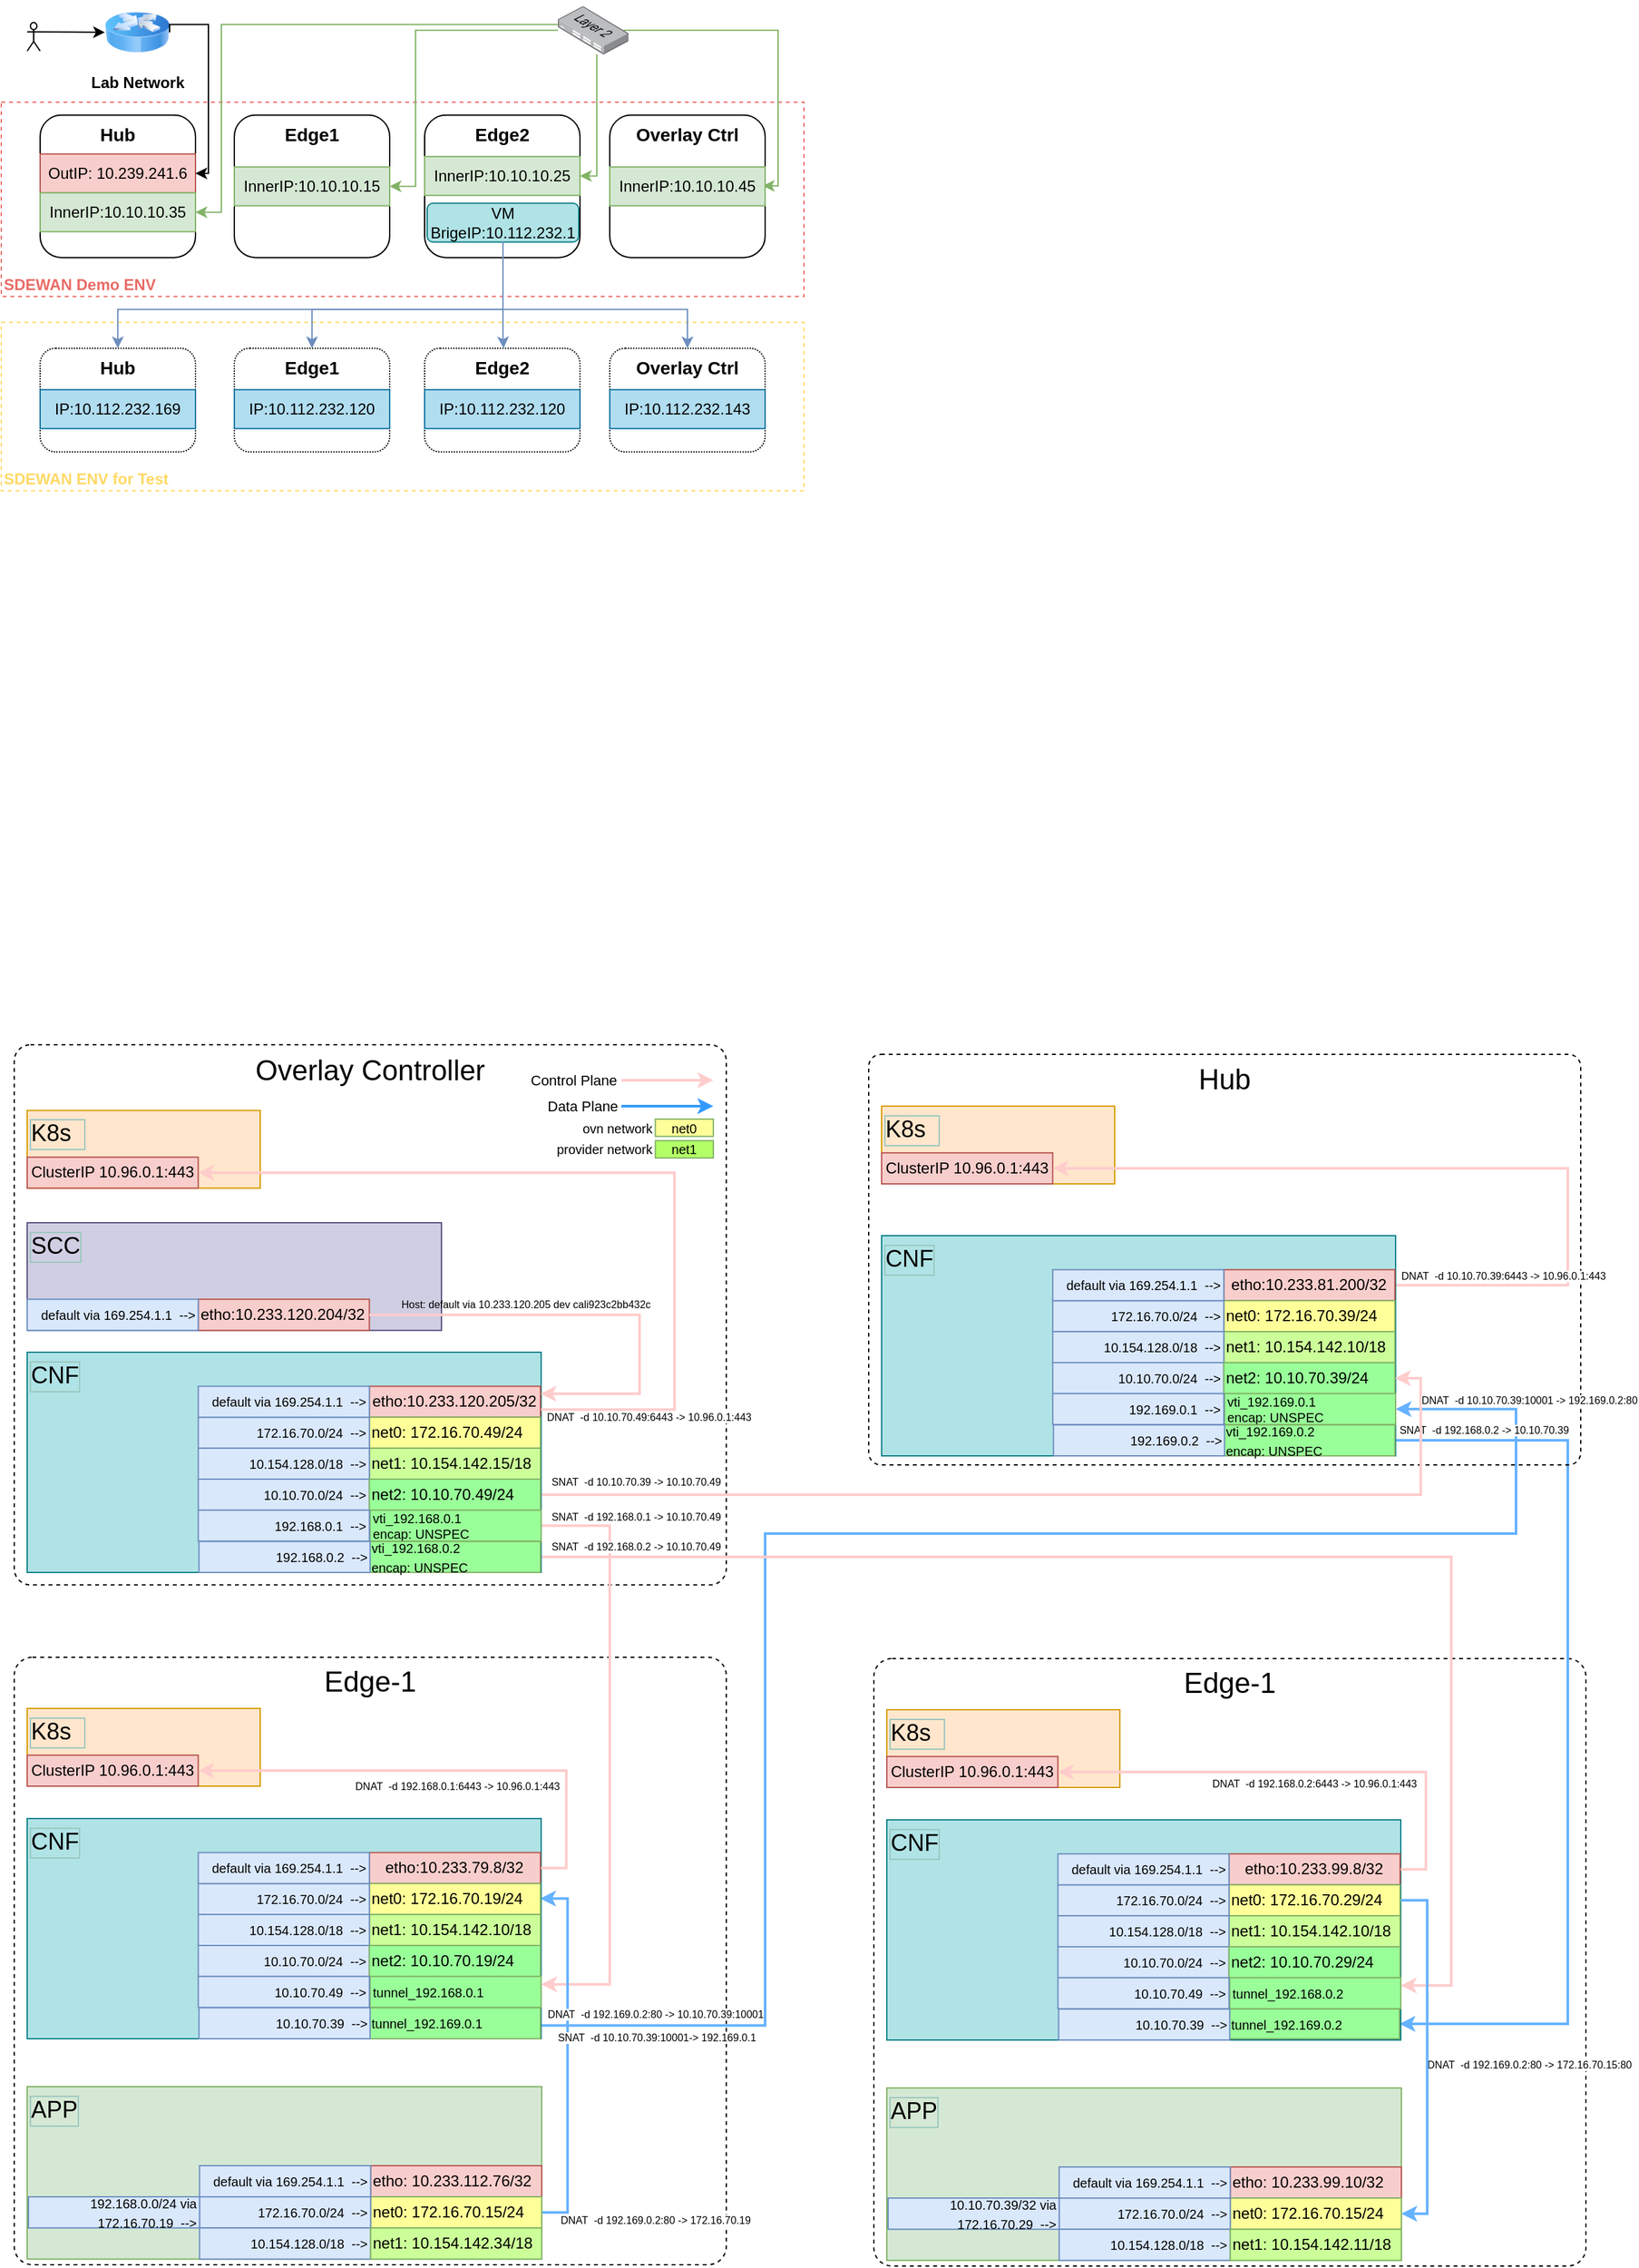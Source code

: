 <mxfile version="15.2.9" type="github">
  <diagram id="uPRll6M5eb0Z-0uBqnHo" name="Page-1">
    <mxGraphModel dx="1287" dy="689" grid="1" gridSize="10" guides="1" tooltips="1" connect="1" arrows="1" fold="1" page="1" pageScale="1" pageWidth="1100" pageHeight="850" math="0" shadow="0">
      <root>
        <mxCell id="0" />
        <mxCell id="1" parent="0" />
        <mxCell id="L997ZeRYN2pQayARa3w6-19" value="" style="group" vertex="1" connectable="0" parent="1">
          <mxGeometry x="740" y="900" width="180" height="60" as="geometry" />
        </mxCell>
        <mxCell id="L997ZeRYN2pQayARa3w6-20" value="K8s&amp;nbsp;&amp;nbsp;" style="rounded=0;whiteSpace=wrap;html=1;align=left;verticalAlign=top;labelBorderColor=#9AC7BF;fontSize=18;container=0;fillColor=#ffe6cc;strokeColor=#d79b00;" vertex="1" parent="L997ZeRYN2pQayARa3w6-19">
          <mxGeometry width="180" height="60" as="geometry" />
        </mxCell>
        <mxCell id="L997ZeRYN2pQayARa3w6-21" value="ClusterIP 10.96.0.1:443" style="rounded=0;whiteSpace=wrap;html=1;fillColor=#f8cecc;strokeColor=#b85450;container=0;" vertex="1" parent="L997ZeRYN2pQayARa3w6-19">
          <mxGeometry x="0.001" y="36.088" width="132.143" height="23.911" as="geometry" />
        </mxCell>
        <mxCell id="L997ZeRYN2pQayARa3w6-104" style="edgeStyle=orthogonalEdgeStyle;rounded=0;orthogonalLoop=1;jettySize=auto;html=1;exitX=1;exitY=0.5;exitDx=0;exitDy=0;entryX=1;entryY=0.5;entryDx=0;entryDy=0;strokeColor=#FFCCCC;strokeWidth=2;" edge="1" parent="1" source="L997ZeRYN2pQayARa3w6-6" target="L997ZeRYN2pQayARa3w6-21">
          <mxGeometry relative="1" as="geometry">
            <Array as="points">
              <mxPoint x="1270" y="1038" />
              <mxPoint x="1270" y="948" />
            </Array>
          </mxGeometry>
        </mxCell>
        <mxCell id="_BiiGx_ub_-qpmht187N-147" value="Overlay Controller" style="rounded=1;whiteSpace=wrap;html=1;fontSize=22;verticalAlign=top;arcSize=3;dashed=1;container=0;fillColor=none;" parent="1" vertex="1">
          <mxGeometry x="70" y="852.61" width="550" height="417" as="geometry" />
        </mxCell>
        <mxCell id="L997ZeRYN2pQayARa3w6-133" value="Edge-1" style="rounded=1;whiteSpace=wrap;html=1;fontSize=22;verticalAlign=top;arcSize=3;dashed=1;container=0;fillColor=none;" vertex="1" parent="1">
          <mxGeometry x="734" y="1326.45" width="550" height="469" as="geometry" />
        </mxCell>
        <mxCell id="3yVlGVuV2btpdbxURkGZ-30" value="Edge-1" style="rounded=1;whiteSpace=wrap;html=1;fontSize=22;verticalAlign=top;arcSize=3;dashed=1;container=0;fillColor=none;" parent="1" vertex="1">
          <mxGeometry x="70" y="1325.45" width="550" height="469" as="geometry" />
        </mxCell>
        <mxCell id="fcIH0-72oSz8u45Yj2zX-54" value="" style="group" parent="1" vertex="1" connectable="0">
          <mxGeometry x="60" y="46" width="620" height="378.86" as="geometry" />
        </mxCell>
        <mxCell id="7EhR9RoNfgnr2oAYTbMp-80" value="SDEWAN ENV for Test" style="rounded=0;whiteSpace=wrap;html=1;verticalAlign=bottom;dashed=1;align=left;labelBorderColor=none;fontStyle=1;strokeColor=#FFD966;fontColor=#FFD966;" parent="fcIH0-72oSz8u45Yj2zX-54" vertex="1">
          <mxGeometry y="248.86" width="620" height="130" as="geometry" />
        </mxCell>
        <mxCell id="7EhR9RoNfgnr2oAYTbMp-63" value="SDEWAN Demo ENV" style="rounded=0;whiteSpace=wrap;html=1;verticalAlign=bottom;dashed=1;align=left;labelBorderColor=none;fontStyle=1;fontColor=#EA6B66;strokeColor=#EA6B66;" parent="fcIH0-72oSz8u45Yj2zX-54" vertex="1">
          <mxGeometry y="78.86" width="620" height="150" as="geometry" />
        </mxCell>
        <mxCell id="7EhR9RoNfgnr2oAYTbMp-61" style="edgeStyle=orthogonalEdgeStyle;rounded=0;orthogonalLoop=1;jettySize=auto;html=1;entryX=1.019;entryY=0.487;entryDx=0;entryDy=0;entryPerimeter=0;jumpSize=2;fillColor=#d5e8d4;strokeColor=#82b366;" parent="fcIH0-72oSz8u45Yj2zX-54" edge="1">
          <mxGeometry relative="1" as="geometry">
            <mxPoint x="588.28" y="143.47" as="targetPoint" />
            <mxPoint x="480.4" y="23.416" as="sourcePoint" />
            <Array as="points">
              <mxPoint x="600" y="23.86" />
              <mxPoint x="600" y="143.86" />
            </Array>
          </mxGeometry>
        </mxCell>
        <mxCell id="7EhR9RoNfgnr2oAYTbMp-2" value="" style="points=[];aspect=fixed;html=1;align=center;shadow=0;dashed=0;image;image=img/lib/allied_telesis/switch/Switch_24_port_L2.svg;" parent="fcIH0-72oSz8u45Yj2zX-54" vertex="1">
          <mxGeometry x="430" y="4.71" width="54.4" height="37.29" as="geometry" />
        </mxCell>
        <mxCell id="7EhR9RoNfgnr2oAYTbMp-3" value="&lt;b&gt;&lt;font style=&quot;font-size: 14px&quot;&gt;Hub&lt;/font&gt;&lt;/b&gt;" style="rounded=1;whiteSpace=wrap;html=1;verticalAlign=top;" parent="fcIH0-72oSz8u45Yj2zX-54" vertex="1">
          <mxGeometry x="30" y="88.86" width="120" height="110" as="geometry" />
        </mxCell>
        <mxCell id="7EhR9RoNfgnr2oAYTbMp-6" value="&lt;b&gt;Lab Network&lt;/b&gt;" style="image;html=1;image=img/lib/clip_art/networking/Router_Icon_128x128.png;verticalAlign=top;" parent="fcIH0-72oSz8u45Yj2zX-54" vertex="1">
          <mxGeometry x="80" width="50" height="50" as="geometry" />
        </mxCell>
        <mxCell id="7EhR9RoNfgnr2oAYTbMp-14" value="&lt;span&gt;OutIP: 10.239.241.6&lt;/span&gt;" style="rounded=0;whiteSpace=wrap;html=1;fillColor=#f8cecc;strokeColor=#b85450;" parent="fcIH0-72oSz8u45Yj2zX-54" vertex="1">
          <mxGeometry x="30" y="118.86" width="120" height="30" as="geometry" />
        </mxCell>
        <mxCell id="7EhR9RoNfgnr2oAYTbMp-19" style="edgeStyle=orthogonalEdgeStyle;orthogonalLoop=1;jettySize=auto;html=1;exitX=1;exitY=0.5;exitDx=0;exitDy=0;entryX=1;entryY=0.5;entryDx=0;entryDy=0;rounded=0;" parent="fcIH0-72oSz8u45Yj2zX-54" source="7EhR9RoNfgnr2oAYTbMp-6" target="7EhR9RoNfgnr2oAYTbMp-14" edge="1">
          <mxGeometry relative="1" as="geometry">
            <Array as="points">
              <mxPoint x="160" y="18.86" />
              <mxPoint x="160" y="133.86" />
            </Array>
          </mxGeometry>
        </mxCell>
        <mxCell id="7EhR9RoNfgnr2oAYTbMp-15" value="&lt;span&gt;I&lt;/span&gt;nnerIP:10.10.10.35" style="rounded=0;whiteSpace=wrap;html=1;fillColor=#d5e8d4;strokeColor=#82b366;" parent="fcIH0-72oSz8u45Yj2zX-54" vertex="1">
          <mxGeometry x="30" y="148.86" width="120" height="30" as="geometry" />
        </mxCell>
        <mxCell id="7EhR9RoNfgnr2oAYTbMp-49" style="edgeStyle=orthogonalEdgeStyle;rounded=0;orthogonalLoop=1;jettySize=auto;html=1;entryX=1;entryY=0.5;entryDx=0;entryDy=0;fillColor=#d5e8d4;strokeColor=#82b366;" parent="fcIH0-72oSz8u45Yj2zX-54" source="7EhR9RoNfgnr2oAYTbMp-2" target="7EhR9RoNfgnr2oAYTbMp-15" edge="1">
          <mxGeometry relative="1" as="geometry">
            <Array as="points">
              <mxPoint x="170" y="18.86" />
              <mxPoint x="170" y="163.86" />
            </Array>
          </mxGeometry>
        </mxCell>
        <mxCell id="7EhR9RoNfgnr2oAYTbMp-22" style="edgeStyle=orthogonalEdgeStyle;rounded=0;orthogonalLoop=1;jettySize=auto;html=1;exitX=1;exitY=0.333;exitDx=0;exitDy=0;exitPerimeter=0;" parent="fcIH0-72oSz8u45Yj2zX-54" source="7EhR9RoNfgnr2oAYTbMp-21" target="7EhR9RoNfgnr2oAYTbMp-6" edge="1">
          <mxGeometry relative="1" as="geometry" />
        </mxCell>
        <mxCell id="7EhR9RoNfgnr2oAYTbMp-21" value="" style="shape=umlActor;verticalLabelPosition=bottom;verticalAlign=top;html=1;outlineConnect=0;" parent="fcIH0-72oSz8u45Yj2zX-54" vertex="1">
          <mxGeometry x="20" y="17.35" width="10" height="22" as="geometry" />
        </mxCell>
        <mxCell id="7EhR9RoNfgnr2oAYTbMp-42" value="&lt;b&gt;&lt;font style=&quot;font-size: 14px&quot;&gt;Edge1&lt;/font&gt;&lt;/b&gt;" style="rounded=1;whiteSpace=wrap;html=1;verticalAlign=top;" parent="fcIH0-72oSz8u45Yj2zX-54" vertex="1">
          <mxGeometry x="180" y="88.86" width="120" height="110" as="geometry" />
        </mxCell>
        <mxCell id="7EhR9RoNfgnr2oAYTbMp-43" value="&lt;span&gt;I&lt;/span&gt;nnerIP:10.10.10.15" style="rounded=0;whiteSpace=wrap;html=1;fillColor=#d5e8d4;strokeColor=#82b366;" parent="fcIH0-72oSz8u45Yj2zX-54" vertex="1">
          <mxGeometry x="180" y="128.86" width="120" height="30" as="geometry" />
        </mxCell>
        <mxCell id="7EhR9RoNfgnr2oAYTbMp-60" style="edgeStyle=orthogonalEdgeStyle;rounded=0;orthogonalLoop=1;jettySize=auto;html=1;entryX=1;entryY=0.5;entryDx=0;entryDy=0;jumpSize=2;fillColor=#d5e8d4;strokeColor=#82b366;" parent="fcIH0-72oSz8u45Yj2zX-54" source="7EhR9RoNfgnr2oAYTbMp-2" target="7EhR9RoNfgnr2oAYTbMp-43" edge="1">
          <mxGeometry relative="1" as="geometry">
            <Array as="points">
              <mxPoint x="320" y="23.86" />
              <mxPoint x="320" y="143.86" />
            </Array>
          </mxGeometry>
        </mxCell>
        <mxCell id="7EhR9RoNfgnr2oAYTbMp-44" value="&lt;b&gt;&lt;font style=&quot;font-size: 14px&quot;&gt;Edge2&lt;/font&gt;&lt;/b&gt;" style="rounded=1;whiteSpace=wrap;html=1;verticalAlign=top;" parent="fcIH0-72oSz8u45Yj2zX-54" vertex="1">
          <mxGeometry x="327" y="88.86" width="120" height="110" as="geometry" />
        </mxCell>
        <mxCell id="7EhR9RoNfgnr2oAYTbMp-45" value="&lt;span&gt;I&lt;/span&gt;nnerIP:10.10.10.25" style="rounded=0;whiteSpace=wrap;html=1;fillColor=#d5e8d4;strokeColor=#82b366;" parent="fcIH0-72oSz8u45Yj2zX-54" vertex="1">
          <mxGeometry x="327" y="120.86" width="120" height="30" as="geometry" />
        </mxCell>
        <mxCell id="7EhR9RoNfgnr2oAYTbMp-58" style="edgeStyle=orthogonalEdgeStyle;rounded=0;orthogonalLoop=1;jettySize=auto;html=1;entryX=1;entryY=0.5;entryDx=0;entryDy=0;fillColor=#d5e8d4;strokeColor=#82b366;" parent="fcIH0-72oSz8u45Yj2zX-54" source="7EhR9RoNfgnr2oAYTbMp-2" target="7EhR9RoNfgnr2oAYTbMp-45" edge="1">
          <mxGeometry relative="1" as="geometry">
            <Array as="points">
              <mxPoint x="460" y="135.86" />
            </Array>
          </mxGeometry>
        </mxCell>
        <mxCell id="7EhR9RoNfgnr2oAYTbMp-46" value="&lt;b&gt;&lt;font style=&quot;font-size: 14px&quot;&gt;Overlay Ctrl&lt;/font&gt;&lt;/b&gt;" style="rounded=1;whiteSpace=wrap;html=1;verticalAlign=top;" parent="fcIH0-72oSz8u45Yj2zX-54" vertex="1">
          <mxGeometry x="470" y="88.86" width="120" height="110" as="geometry" />
        </mxCell>
        <mxCell id="7EhR9RoNfgnr2oAYTbMp-47" value="&lt;span&gt;I&lt;/span&gt;nnerIP:10.10.10.45" style="rounded=0;whiteSpace=wrap;html=1;fillColor=#d5e8d4;strokeColor=#82b366;" parent="fcIH0-72oSz8u45Yj2zX-54" vertex="1">
          <mxGeometry x="470" y="128.86" width="120" height="30" as="geometry" />
        </mxCell>
        <mxCell id="7EhR9RoNfgnr2oAYTbMp-64" value="&lt;span&gt;VM&lt;br&gt;BrigeIP:10.112.232.1&lt;/span&gt;" style="rounded=1;whiteSpace=wrap;html=1;fillColor=#b0e3e6;strokeColor=#0e8088;" parent="fcIH0-72oSz8u45Yj2zX-54" vertex="1">
          <mxGeometry x="329" y="156.86" width="117" height="30" as="geometry" />
        </mxCell>
        <mxCell id="7EhR9RoNfgnr2oAYTbMp-66" value="&lt;b&gt;&lt;font style=&quot;font-size: 14px&quot;&gt;Hub&lt;/font&gt;&lt;/b&gt;" style="rounded=1;whiteSpace=wrap;html=1;verticalAlign=top;dashed=1;dashPattern=1 1;" parent="fcIH0-72oSz8u45Yj2zX-54" vertex="1">
          <mxGeometry x="30" y="268.86" width="120" height="80" as="geometry" />
        </mxCell>
        <mxCell id="7EhR9RoNfgnr2oAYTbMp-75" style="edgeStyle=orthogonalEdgeStyle;rounded=0;jumpSize=2;orthogonalLoop=1;jettySize=auto;html=1;fillColor=#dae8fc;strokeColor=#6c8ebf;" parent="fcIH0-72oSz8u45Yj2zX-54" source="7EhR9RoNfgnr2oAYTbMp-64" target="7EhR9RoNfgnr2oAYTbMp-66" edge="1">
          <mxGeometry relative="1" as="geometry">
            <Array as="points">
              <mxPoint x="387" y="238.86" />
              <mxPoint x="90" y="238.86" />
            </Array>
          </mxGeometry>
        </mxCell>
        <mxCell id="7EhR9RoNfgnr2oAYTbMp-68" value="IP:10.112.232.169" style="rounded=0;whiteSpace=wrap;html=1;fillColor=#b1ddf0;strokeColor=#10739e;" parent="fcIH0-72oSz8u45Yj2zX-54" vertex="1">
          <mxGeometry x="30" y="300.86" width="120" height="30" as="geometry" />
        </mxCell>
        <mxCell id="7EhR9RoNfgnr2oAYTbMp-69" value="&lt;b&gt;&lt;font style=&quot;font-size: 14px&quot;&gt;Edge1&lt;/font&gt;&lt;/b&gt;" style="rounded=1;whiteSpace=wrap;html=1;verticalAlign=top;dashed=1;dashPattern=1 1;" parent="fcIH0-72oSz8u45Yj2zX-54" vertex="1">
          <mxGeometry x="180" y="268.86" width="120" height="80" as="geometry" />
        </mxCell>
        <mxCell id="7EhR9RoNfgnr2oAYTbMp-76" style="edgeStyle=orthogonalEdgeStyle;rounded=0;jumpSize=2;orthogonalLoop=1;jettySize=auto;html=1;fillColor=#dae8fc;strokeColor=#6c8ebf;" parent="fcIH0-72oSz8u45Yj2zX-54" source="7EhR9RoNfgnr2oAYTbMp-64" target="7EhR9RoNfgnr2oAYTbMp-69" edge="1">
          <mxGeometry relative="1" as="geometry">
            <Array as="points">
              <mxPoint x="387" y="238.86" />
              <mxPoint x="240" y="238.86" />
            </Array>
          </mxGeometry>
        </mxCell>
        <mxCell id="7EhR9RoNfgnr2oAYTbMp-70" value="IP:10.112.232.120" style="rounded=0;whiteSpace=wrap;html=1;fillColor=#b1ddf0;strokeColor=#10739e;" parent="fcIH0-72oSz8u45Yj2zX-54" vertex="1">
          <mxGeometry x="180" y="300.86" width="120" height="30" as="geometry" />
        </mxCell>
        <mxCell id="7EhR9RoNfgnr2oAYTbMp-71" value="&lt;b&gt;&lt;font style=&quot;font-size: 14px&quot;&gt;Edge2&lt;/font&gt;&lt;/b&gt;" style="rounded=1;whiteSpace=wrap;html=1;verticalAlign=top;dashed=1;dashPattern=1 1;" parent="fcIH0-72oSz8u45Yj2zX-54" vertex="1">
          <mxGeometry x="327" y="268.86" width="120" height="80" as="geometry" />
        </mxCell>
        <mxCell id="7EhR9RoNfgnr2oAYTbMp-77" style="edgeStyle=orthogonalEdgeStyle;rounded=0;jumpSize=2;orthogonalLoop=1;jettySize=auto;html=1;exitX=0.5;exitY=1;exitDx=0;exitDy=0;fillColor=#dae8fc;strokeColor=#6c8ebf;" parent="fcIH0-72oSz8u45Yj2zX-54" source="7EhR9RoNfgnr2oAYTbMp-64" target="7EhR9RoNfgnr2oAYTbMp-71" edge="1">
          <mxGeometry relative="1" as="geometry">
            <Array as="points">
              <mxPoint x="388" y="258.86" />
              <mxPoint x="388" y="258.86" />
            </Array>
          </mxGeometry>
        </mxCell>
        <mxCell id="7EhR9RoNfgnr2oAYTbMp-72" value="&lt;span&gt;IP:10.112.232.120&lt;/span&gt;" style="rounded=0;whiteSpace=wrap;html=1;fillColor=#b1ddf0;strokeColor=#10739e;" parent="fcIH0-72oSz8u45Yj2zX-54" vertex="1">
          <mxGeometry x="327" y="300.86" width="120" height="30" as="geometry" />
        </mxCell>
        <mxCell id="7EhR9RoNfgnr2oAYTbMp-73" value="&lt;b&gt;&lt;font style=&quot;font-size: 14px&quot;&gt;Overlay Ctrl&lt;/font&gt;&lt;/b&gt;" style="rounded=1;whiteSpace=wrap;html=1;verticalAlign=top;dashed=1;dashPattern=1 1;" parent="fcIH0-72oSz8u45Yj2zX-54" vertex="1">
          <mxGeometry x="470" y="268.86" width="120" height="80" as="geometry" />
        </mxCell>
        <mxCell id="7EhR9RoNfgnr2oAYTbMp-78" style="edgeStyle=orthogonalEdgeStyle;rounded=0;jumpSize=2;orthogonalLoop=1;jettySize=auto;html=1;exitX=0.5;exitY=1;exitDx=0;exitDy=0;fillColor=#dae8fc;strokeColor=#6c8ebf;" parent="fcIH0-72oSz8u45Yj2zX-54" source="7EhR9RoNfgnr2oAYTbMp-64" target="7EhR9RoNfgnr2oAYTbMp-73" edge="1">
          <mxGeometry relative="1" as="geometry">
            <Array as="points">
              <mxPoint x="387" y="238.86" />
              <mxPoint x="530" y="238.86" />
            </Array>
          </mxGeometry>
        </mxCell>
        <mxCell id="7EhR9RoNfgnr2oAYTbMp-74" value="IP:10.112.232.143" style="rounded=0;whiteSpace=wrap;html=1;fillColor=#b1ddf0;strokeColor=#10739e;" parent="fcIH0-72oSz8u45Yj2zX-54" vertex="1">
          <mxGeometry x="470" y="300.86" width="120" height="30" as="geometry" />
        </mxCell>
        <mxCell id="_BiiGx_ub_-qpmht187N-245" style="edgeStyle=orthogonalEdgeStyle;rounded=0;orthogonalLoop=1;jettySize=auto;html=1;exitX=0.5;exitY=1;exitDx=0;exitDy=0;entryX=0.5;entryY=1;entryDx=0;entryDy=0;fontSize=10;fontColor=#67AB9F;strokeColor=#FFCCCC;strokeWidth=2;" parent="1" source="_BiiGx_ub_-qpmht187N-17" edge="1">
          <mxGeometry x="83" y="1410" as="geometry">
            <Array as="points">
              <mxPoint x="470" y="1605" />
              <mxPoint x="149" y="1605" />
            </Array>
            <mxPoint x="149.072" y="1579.999" as="targetPoint" />
          </mxGeometry>
        </mxCell>
        <mxCell id="fcIH0-72oSz8u45Yj2zX-8" value="DNAT&amp;nbsp; -d 192.168.0.1 -&amp;gt; 10.96.0.1" style="edgeLabel;html=1;align=center;verticalAlign=middle;resizable=0;points=[];fontSize=8;container=0;" parent="_BiiGx_ub_-qpmht187N-245" vertex="1" connectable="0">
          <mxGeometry relative="1" as="geometry">
            <mxPoint x="-26" y="-7" as="offset" />
          </mxGeometry>
        </mxCell>
        <mxCell id="_BiiGx_ub_-qpmht187N-261" style="edgeStyle=orthogonalEdgeStyle;rounded=0;orthogonalLoop=1;jettySize=auto;html=1;exitX=1;exitY=0.5;exitDx=0;exitDy=0;entryX=1;entryY=0.5;entryDx=0;entryDy=0;fontSize=10;fontColor=#67AB9F;strokeColor=#66B2FF;strokeWidth=2;" parent="1" source="L997ZeRYN2pQayARa3w6-15" target="L997ZeRYN2pQayARa3w6-130" edge="1">
          <mxGeometry x="70" y="860" as="geometry">
            <Array as="points">
              <mxPoint x="1270" y="1158" />
              <mxPoint x="1270" y="1609" />
            </Array>
            <mxPoint x="1193.996" y="1149.842" as="sourcePoint" />
            <mxPoint x="1196.456" y="1564.347" as="targetPoint" />
          </mxGeometry>
        </mxCell>
        <mxCell id="_BiiGx_ub_-qpmht187N-257" style="edgeStyle=orthogonalEdgeStyle;rounded=0;orthogonalLoop=1;jettySize=auto;html=1;entryX=1;entryY=0.5;entryDx=0;entryDy=0;fontSize=10;fontColor=#67AB9F;strokeColor=#66B2FF;strokeWidth=2;exitX=0.999;exitY=0.94;exitDx=0;exitDy=0;exitPerimeter=0;" parent="1" source="L997ZeRYN2pQayARa3w6-23" target="L997ZeRYN2pQayARa3w6-14" edge="1">
          <mxGeometry x="70" y="860" as="geometry">
            <Array as="points">
              <mxPoint x="650" y="1610" />
              <mxPoint x="650" y="1230" />
              <mxPoint x="1230" y="1230" />
              <mxPoint x="1230" y="1134" />
            </Array>
            <mxPoint x="536.456" y="1568.045" as="sourcePoint" />
            <mxPoint x="1193.996" y="1143.864" as="targetPoint" />
          </mxGeometry>
        </mxCell>
        <mxCell id="_BiiGx_ub_-qpmht187N-248" style="edgeStyle=orthogonalEdgeStyle;rounded=0;orthogonalLoop=1;jettySize=auto;html=1;exitX=0.5;exitY=1;exitDx=0;exitDy=0;entryX=0.5;entryY=1;entryDx=0;entryDy=0;fontSize=10;fontColor=#67AB9F;strokeColor=#FFCCCC;strokeWidth=2;" parent="1" source="_BiiGx_ub_-qpmht187N-123" edge="1">
          <mxGeometry x="730" y="1297.5" as="geometry">
            <mxPoint x="809.072" y="1582.279" as="targetPoint" />
          </mxGeometry>
        </mxCell>
        <mxCell id="fcIH0-72oSz8u45Yj2zX-10" style="edgeStyle=orthogonalEdgeStyle;rounded=0;orthogonalLoop=1;jettySize=auto;html=1;exitX=1;exitY=0.75;exitDx=0;exitDy=0;entryX=0.5;entryY=1;entryDx=0;entryDy=0;strokeWidth=2;strokeColor=#FFCCCC;" parent="1" source="_BiiGx_ub_-qpmht187N-139" edge="1">
          <mxGeometry x="730" y="870" as="geometry">
            <Array as="points">
              <mxPoint x="1210" y="1126" />
              <mxPoint x="1210" y="1200" />
              <mxPoint x="806" y="1200" />
            </Array>
            <mxPoint x="806.072" y="1179.999" as="targetPoint" />
          </mxGeometry>
        </mxCell>
        <mxCell id="_BiiGx_ub_-qpmht187N-185" style="edgeStyle=orthogonalEdgeStyle;rounded=0;orthogonalLoop=1;jettySize=auto;html=1;exitX=1;exitY=0.5;exitDx=0;exitDy=0;fontSize=10;fontColor=#67AB9F;strokeWidth=2;strokeColor=#FFCCCC;entryX=1;entryY=0.25;entryDx=0;entryDy=0;" parent="1" source="_BiiGx_ub_-qpmht187N-158" target="L997ZeRYN2pQayARa3w6-129" edge="1">
          <mxGeometry x="70" y="860" as="geometry">
            <mxPoint x="1196.456" y="1570.325" as="targetPoint" />
            <Array as="points">
              <mxPoint x="1180" y="1248" />
              <mxPoint x="1180" y="1579" />
            </Array>
          </mxGeometry>
        </mxCell>
        <mxCell id="_BiiGx_ub_-qpmht187N-183" style="edgeStyle=orthogonalEdgeStyle;rounded=0;orthogonalLoop=1;jettySize=auto;html=1;exitX=1;exitY=0.5;exitDx=0;exitDy=0;entryX=1;entryY=0.25;entryDx=0;entryDy=0;fontSize=10;fontColor=#67AB9F;strokeWidth=2;strokeColor=#FFCCCC;" parent="1" source="_BiiGx_ub_-qpmht187N-157" target="L997ZeRYN2pQayARa3w6-32" edge="1">
          <mxGeometry x="70" y="860" as="geometry">
            <mxPoint x="536.456" y="1562.067" as="targetPoint" />
            <Array as="points">
              <mxPoint x="530" y="1224" />
              <mxPoint x="530" y="1578" />
              <mxPoint x="477" y="1578" />
            </Array>
          </mxGeometry>
        </mxCell>
        <mxCell id="fcIH0-72oSz8u45Yj2zX-15" value="DNAT&amp;nbsp; -d 192.169.0.2:80 -&amp;gt; 172.16.70.15:80" style="edgeLabel;html=1;align=center;verticalAlign=middle;resizable=0;points=[];fontSize=8;container=0;" parent="1" vertex="1" connectable="0">
          <mxGeometry x="1240.0" y="1640" as="geometry" />
        </mxCell>
        <mxCell id="L997ZeRYN2pQayARa3w6-4" value="" style="group" vertex="1" connectable="0" parent="1">
          <mxGeometry x="740" y="1000" width="540" height="177" as="geometry" />
        </mxCell>
        <mxCell id="3yVlGVuV2btpdbxURkGZ-27" value="&lt;font color=&quot;#000000&quot;&gt;Hub&lt;/font&gt;" style="rounded=1;whiteSpace=wrap;html=1;fontSize=22;verticalAlign=top;arcSize=3;dashed=1;container=0;fillColor=none;" parent="L997ZeRYN2pQayARa3w6-4" vertex="1">
          <mxGeometry x="-10" y="-140" width="550" height="317" as="geometry" />
        </mxCell>
        <mxCell id="L997ZeRYN2pQayARa3w6-5" value="CNF" style="rounded=0;whiteSpace=wrap;html=1;align=left;verticalAlign=top;labelBorderColor=#9AC7BF;fontSize=18;container=0;fillColor=#b0e3e6;strokeColor=#0e8088;" vertex="1" parent="L997ZeRYN2pQayARa3w6-4">
          <mxGeometry width="397" height="170" as="geometry" />
        </mxCell>
        <mxCell id="L997ZeRYN2pQayARa3w6-6" value="&lt;span&gt;etho:10.233.81.200/32&lt;br&gt;&lt;/span&gt;" style="rounded=0;whiteSpace=wrap;html=1;fillColor=#f8cecc;strokeColor=#b85450;container=0;" vertex="1" parent="L997ZeRYN2pQayARa3w6-4">
          <mxGeometry x="264.311" y="26.268" width="132.143" height="23.911" as="geometry" />
        </mxCell>
        <mxCell id="L997ZeRYN2pQayARa3w6-7" value="net0: 172.16.70.39/24" style="rounded=0;whiteSpace=wrap;html=1;strokeColor=#82b366;container=0;align=left;fillColor=#FFFF99;" vertex="1" parent="L997ZeRYN2pQayARa3w6-4">
          <mxGeometry x="264.313" y="50.174" width="132.143" height="23.911" as="geometry" />
        </mxCell>
        <mxCell id="L997ZeRYN2pQayARa3w6-8" value="net1: 10.154.142.10/18" style="rounded=0;whiteSpace=wrap;html=1;strokeColor=#82b366;container=0;fillColor=#CCFF99;align=left;" vertex="1" parent="L997ZeRYN2pQayARa3w6-4">
          <mxGeometry x="264.313" y="74.085" width="132.143" height="23.911" as="geometry" />
        </mxCell>
        <mxCell id="L997ZeRYN2pQayARa3w6-9" value="172.16.70.0/24&amp;nbsp; --&amp;gt;" style="rounded=0;whiteSpace=wrap;html=1;fillColor=#dae8fc;strokeColor=#6c8ebf;container=0;fontSize=10;align=right;" vertex="1" parent="L997ZeRYN2pQayARa3w6-4">
          <mxGeometry x="132.17" y="50.174" width="132.143" height="23.911" as="geometry" />
        </mxCell>
        <mxCell id="L997ZeRYN2pQayARa3w6-10" value="10.154.128.0/18&amp;nbsp; --&amp;gt;" style="rounded=0;whiteSpace=wrap;html=1;fillColor=#dae8fc;strokeColor=#6c8ebf;container=0;fontSize=10;align=right;" vertex="1" parent="L997ZeRYN2pQayARa3w6-4">
          <mxGeometry x="132.17" y="74.085" width="132.143" height="23.911" as="geometry" />
        </mxCell>
        <mxCell id="L997ZeRYN2pQayARa3w6-11" value="10.10.70.0/24&amp;nbsp; --&amp;gt;" style="rounded=0;whiteSpace=wrap;html=1;fillColor=#dae8fc;strokeColor=#6c8ebf;container=0;fontSize=10;align=right;" vertex="1" parent="L997ZeRYN2pQayARa3w6-4">
          <mxGeometry x="132.17" y="97.996" width="132.143" height="23.911" as="geometry" />
        </mxCell>
        <mxCell id="L997ZeRYN2pQayARa3w6-12" value="&lt;font style=&quot;font-size: 10px&quot;&gt;default via 169.254.1.1&amp;nbsp; --&amp;gt;&lt;/font&gt;" style="rounded=0;whiteSpace=wrap;html=1;fillColor=#dae8fc;strokeColor=#6c8ebf;container=0;align=right;" vertex="1" parent="L997ZeRYN2pQayARa3w6-4">
          <mxGeometry x="132.171" y="26.267" width="132.143" height="23.911" as="geometry" />
        </mxCell>
        <mxCell id="L997ZeRYN2pQayARa3w6-13" value="net2: 10.10.70.39/24" style="rounded=0;whiteSpace=wrap;html=1;strokeColor=#82b366;container=0;align=left;fillColor=#99FF99;" vertex="1" parent="L997ZeRYN2pQayARa3w6-4">
          <mxGeometry x="264.313" y="97.997" width="132.143" height="23.911" as="geometry" />
        </mxCell>
        <mxCell id="L997ZeRYN2pQayARa3w6-14" value="&lt;span&gt;vti_192.169.0.1&lt;/span&gt;&lt;br&gt;&lt;span&gt;encap: UNSPEC&lt;/span&gt;" style="rounded=0;whiteSpace=wrap;html=1;strokeColor=#82b366;container=0;align=left;fillColor=#99FF99;fontSize=10;" vertex="1" parent="L997ZeRYN2pQayARa3w6-4">
          <mxGeometry x="264.853" y="121.909" width="132.143" height="23.911" as="geometry" />
        </mxCell>
        <mxCell id="L997ZeRYN2pQayARa3w6-15" value="&lt;span style=&quot;font-size: 10px&quot;&gt;vti_192.169.0.2&lt;br&gt;&lt;/span&gt;&lt;span style=&quot;font-size: 10px&quot;&gt;encap: UNSPEC&lt;/span&gt;" style="rounded=0;whiteSpace=wrap;html=1;strokeColor=#82b366;container=0;align=left;fillColor=#99FF99;" vertex="1" parent="L997ZeRYN2pQayARa3w6-4">
          <mxGeometry x="264.313" y="146.089" width="132.143" height="23.911" as="geometry" />
        </mxCell>
        <mxCell id="L997ZeRYN2pQayARa3w6-16" value="192.169.0.1&amp;nbsp; --&amp;gt;" style="rounded=0;whiteSpace=wrap;html=1;fillColor=#dae8fc;strokeColor=#6c8ebf;container=0;fontSize=10;align=right;" vertex="1" parent="L997ZeRYN2pQayARa3w6-4">
          <mxGeometry x="132.17" y="121.906" width="132.143" height="23.911" as="geometry" />
        </mxCell>
        <mxCell id="L997ZeRYN2pQayARa3w6-17" value="192.169.0.2&amp;nbsp; --&amp;gt;" style="rounded=0;whiteSpace=wrap;html=1;fillColor=#dae8fc;strokeColor=#6c8ebf;container=0;fontSize=10;align=right;" vertex="1" parent="L997ZeRYN2pQayARa3w6-4">
          <mxGeometry x="132.71" y="146.086" width="132.143" height="23.911" as="geometry" />
        </mxCell>
        <mxCell id="L997ZeRYN2pQayARa3w6-139" value="DNAT&amp;nbsp; -d 10.10.70.39:6443 -&amp;gt; 10.96.0.1:443" style="edgeLabel;html=1;align=center;verticalAlign=middle;resizable=0;points=[];fontSize=8;container=0;" vertex="1" connectable="0" parent="L997ZeRYN2pQayARa3w6-4">
          <mxGeometry x="480.0" y="30.27" as="geometry" />
        </mxCell>
        <mxCell id="L997ZeRYN2pQayARa3w6-143" value="SNAT&amp;nbsp; -d 192.168.0.2 -&amp;gt; 10.10.70.39" style="edgeLabel;html=1;align=center;verticalAlign=middle;resizable=0;points=[];fontSize=8;container=0;" vertex="1" connectable="0" parent="L997ZeRYN2pQayARa3w6-4">
          <mxGeometry x="465.0" y="150" as="geometry" />
        </mxCell>
        <mxCell id="L997ZeRYN2pQayARa3w6-100" style="edgeStyle=orthogonalEdgeStyle;rounded=0;orthogonalLoop=1;jettySize=auto;html=1;exitX=1;exitY=0.5;exitDx=0;exitDy=0;entryX=1;entryY=0.5;entryDx=0;entryDy=0;strokeColor=#FFCCCC;strokeWidth=2;" edge="1" parent="1" source="_BiiGx_ub_-qpmht187N-156" target="L997ZeRYN2pQayARa3w6-13">
          <mxGeometry relative="1" as="geometry" />
        </mxCell>
        <mxCell id="_BiiGx_ub_-qpmht187N-238" value="K8s&amp;nbsp;&amp;nbsp;" style="rounded=0;whiteSpace=wrap;html=1;align=left;verticalAlign=top;labelBorderColor=#9AC7BF;fontSize=18;container=0;fillColor=#ffe6cc;strokeColor=#d79b00;" parent="1" vertex="1">
          <mxGeometry x="80" y="1365" width="180" height="60" as="geometry" />
        </mxCell>
        <mxCell id="_BiiGx_ub_-qpmht187N-239" value="ClusterIP 10.96.0.1:443" style="rounded=0;whiteSpace=wrap;html=1;fillColor=#f8cecc;strokeColor=#b85450;container=0;" parent="1" vertex="1">
          <mxGeometry x="80.001" y="1401.088" width="132.143" height="23.911" as="geometry" />
        </mxCell>
        <mxCell id="_BiiGx_ub_-qpmht187N-39" value="APP" style="rounded=0;whiteSpace=wrap;html=1;align=left;verticalAlign=top;labelBorderColor=#9AC7BF;fontSize=18;container=0;fillColor=#d5e8d4;strokeColor=#82b366;" parent="1" vertex="1">
          <mxGeometry x="80" y="1657" width="397.43" height="133.14" as="geometry" />
        </mxCell>
        <mxCell id="_BiiGx_ub_-qpmht187N-41" value="&lt;span style=&quot;text-align: center&quot;&gt;etho: 10.233.112.76/32&lt;/span&gt;" style="rounded=0;whiteSpace=wrap;html=1;strokeColor=#b85450;container=0;fillColor=#f8cecc;align=left;" parent="1" vertex="1">
          <mxGeometry x="345.285" y="1718.001" width="132.145" height="24.046" as="geometry" />
        </mxCell>
        <mxCell id="L997ZeRYN2pQayARa3w6-147" style="edgeStyle=orthogonalEdgeStyle;rounded=0;orthogonalLoop=1;jettySize=auto;html=1;exitX=1;exitY=0.5;exitDx=0;exitDy=0;entryX=0.998;entryY=0.363;entryDx=0;entryDy=0;entryPerimeter=0;strokeColor=#66B2FF;strokeWidth=2;" edge="1" parent="1" source="_BiiGx_ub_-qpmht187N-42" target="L997ZeRYN2pQayARa3w6-23">
          <mxGeometry relative="1" as="geometry" />
        </mxCell>
        <mxCell id="_BiiGx_ub_-qpmht187N-42" value="net0: 172.16.70.15/24" style="rounded=0;whiteSpace=wrap;html=1;strokeColor=#82b366;container=0;align=left;fillColor=#FFFF99;" parent="1" vertex="1">
          <mxGeometry x="345.285" y="1742.047" width="132.145" height="24.046" as="geometry" />
        </mxCell>
        <mxCell id="_BiiGx_ub_-qpmht187N-44" value="172.16.70.0/24&amp;nbsp; --&amp;gt;" style="rounded=0;whiteSpace=wrap;html=1;fillColor=#dae8fc;strokeColor=#6c8ebf;container=0;fontSize=10;align=right;" parent="1" vertex="1">
          <mxGeometry x="213.141" y="1742.047" width="132.145" height="24.046" as="geometry" />
        </mxCell>
        <mxCell id="_BiiGx_ub_-qpmht187N-45" value="10.154.128.0/18&amp;nbsp; --&amp;gt;" style="rounded=0;whiteSpace=wrap;html=1;fillColor=#dae8fc;strokeColor=#6c8ebf;container=0;fontSize=10;align=right;" parent="1" vertex="1">
          <mxGeometry x="213.141" y="1766.093" width="132.145" height="24.046" as="geometry" />
        </mxCell>
        <mxCell id="_BiiGx_ub_-qpmht187N-49" value="net1: 10.154.142.34/18" style="rounded=0;whiteSpace=wrap;html=1;strokeColor=#82b366;container=0;align=left;fillColor=#CCFF99;" parent="1" vertex="1">
          <mxGeometry x="345.285" y="1766.094" width="132.145" height="24.046" as="geometry" />
        </mxCell>
        <mxCell id="_BiiGx_ub_-qpmht187N-55" value="&lt;font style=&quot;font-size: 10px&quot;&gt;default via 169.254.1.1&amp;nbsp; --&amp;gt;&lt;/font&gt;" style="rounded=0;whiteSpace=wrap;html=1;fillColor=#dae8fc;strokeColor=#6c8ebf;container=0;align=right;" parent="1" vertex="1">
          <mxGeometry x="213.142" y="1718" width="132.145" height="24.046" as="geometry" />
        </mxCell>
        <mxCell id="_BiiGx_ub_-qpmht187N-59" value="&lt;font style=&quot;font-size: 10px&quot;&gt;192.168.0.0/24 via 172.16.70.19&amp;nbsp; --&amp;gt;&lt;/font&gt;" style="rounded=0;whiteSpace=wrap;html=1;fillColor=#dae8fc;strokeColor=#6c8ebf;container=0;align=right;" parent="1" vertex="1">
          <mxGeometry x="81" y="1742.047" width="132.145" height="24.046" as="geometry" />
        </mxCell>
        <mxCell id="L997ZeRYN2pQayARa3w6-23" value="CNF" style="rounded=0;whiteSpace=wrap;html=1;align=left;verticalAlign=top;labelBorderColor=#9AC7BF;fontSize=18;container=0;fillColor=#b0e3e6;strokeColor=#0e8088;" vertex="1" parent="1">
          <mxGeometry x="80" y="1450" width="397" height="170" as="geometry" />
        </mxCell>
        <mxCell id="L997ZeRYN2pQayARa3w6-134" style="edgeStyle=orthogonalEdgeStyle;rounded=0;orthogonalLoop=1;jettySize=auto;html=1;exitX=1;exitY=0.5;exitDx=0;exitDy=0;entryX=1;entryY=0.5;entryDx=0;entryDy=0;strokeColor=#FFCCCC;strokeWidth=2;" edge="1" parent="1" source="L997ZeRYN2pQayARa3w6-24" target="_BiiGx_ub_-qpmht187N-239">
          <mxGeometry relative="1" as="geometry" />
        </mxCell>
        <mxCell id="L997ZeRYN2pQayARa3w6-24" value="&lt;span&gt;etho:10.233.79.8/32&lt;br&gt;&lt;/span&gt;" style="rounded=0;whiteSpace=wrap;html=1;fillColor=#f8cecc;strokeColor=#b85450;container=0;" vertex="1" parent="1">
          <mxGeometry x="344.311" y="1476.268" width="132.143" height="23.911" as="geometry" />
        </mxCell>
        <mxCell id="L997ZeRYN2pQayARa3w6-25" value="net0: 172.16.70.19/24" style="rounded=0;whiteSpace=wrap;html=1;strokeColor=#82b366;container=0;align=left;fillColor=#FFFF99;" vertex="1" parent="1">
          <mxGeometry x="344.313" y="1500.174" width="132.143" height="23.911" as="geometry" />
        </mxCell>
        <mxCell id="L997ZeRYN2pQayARa3w6-26" value="net1: 10.154.142.10/18" style="rounded=0;whiteSpace=wrap;html=1;strokeColor=#82b366;container=0;fillColor=#CCFF99;align=left;" vertex="1" parent="1">
          <mxGeometry x="344.313" y="1524.085" width="132.143" height="23.911" as="geometry" />
        </mxCell>
        <mxCell id="L997ZeRYN2pQayARa3w6-27" value="172.16.70.0/24&amp;nbsp; --&amp;gt;" style="rounded=0;whiteSpace=wrap;html=1;fillColor=#dae8fc;strokeColor=#6c8ebf;container=0;fontSize=10;align=right;" vertex="1" parent="1">
          <mxGeometry x="212.17" y="1500.174" width="132.143" height="23.911" as="geometry" />
        </mxCell>
        <mxCell id="L997ZeRYN2pQayARa3w6-28" value="10.154.128.0/18&amp;nbsp; --&amp;gt;" style="rounded=0;whiteSpace=wrap;html=1;fillColor=#dae8fc;strokeColor=#6c8ebf;container=0;fontSize=10;align=right;" vertex="1" parent="1">
          <mxGeometry x="212.17" y="1524.085" width="132.143" height="23.911" as="geometry" />
        </mxCell>
        <mxCell id="L997ZeRYN2pQayARa3w6-29" value="10.10.70.0/24&amp;nbsp; --&amp;gt;" style="rounded=0;whiteSpace=wrap;html=1;fillColor=#dae8fc;strokeColor=#6c8ebf;container=0;fontSize=10;align=right;" vertex="1" parent="1">
          <mxGeometry x="212.17" y="1547.996" width="132.143" height="23.911" as="geometry" />
        </mxCell>
        <mxCell id="L997ZeRYN2pQayARa3w6-30" value="&lt;font style=&quot;font-size: 10px&quot;&gt;default via 169.254.1.1&amp;nbsp; --&amp;gt;&lt;/font&gt;" style="rounded=0;whiteSpace=wrap;html=1;fillColor=#dae8fc;strokeColor=#6c8ebf;container=0;align=right;" vertex="1" parent="1">
          <mxGeometry x="212.171" y="1476.267" width="132.143" height="23.911" as="geometry" />
        </mxCell>
        <mxCell id="L997ZeRYN2pQayARa3w6-31" value="net2: 10.10.70.19/24" style="rounded=0;whiteSpace=wrap;html=1;strokeColor=#82b366;container=0;align=left;fillColor=#99FF99;" vertex="1" parent="1">
          <mxGeometry x="344.313" y="1547.997" width="132.143" height="23.911" as="geometry" />
        </mxCell>
        <mxCell id="L997ZeRYN2pQayARa3w6-32" value="&lt;span&gt;tunnel_192.168.0.1&lt;/span&gt;" style="rounded=0;whiteSpace=wrap;html=1;strokeColor=#82b366;container=0;align=left;fillColor=#99FF99;fontSize=10;" vertex="1" parent="1">
          <mxGeometry x="344.853" y="1571.909" width="132.143" height="23.911" as="geometry" />
        </mxCell>
        <mxCell id="L997ZeRYN2pQayARa3w6-33" value="&lt;span style=&quot;font-size: 10px&quot;&gt;tunnel&lt;/span&gt;&lt;span style=&quot;font-size: 10px&quot;&gt;_192.169.0.1&lt;/span&gt;" style="rounded=0;whiteSpace=wrap;html=1;strokeColor=#82b366;container=0;align=left;fillColor=#99FF99;" vertex="1" parent="1">
          <mxGeometry x="344.313" y="1596.089" width="132.143" height="23.911" as="geometry" />
        </mxCell>
        <mxCell id="L997ZeRYN2pQayARa3w6-34" value="10.10.70.49&amp;nbsp; --&amp;gt;" style="rounded=0;whiteSpace=wrap;html=1;fillColor=#dae8fc;strokeColor=#6c8ebf;container=0;fontSize=10;align=right;" vertex="1" parent="1">
          <mxGeometry x="212.17" y="1571.906" width="132.143" height="23.911" as="geometry" />
        </mxCell>
        <mxCell id="L997ZeRYN2pQayARa3w6-35" value="10.10.70.39&amp;nbsp; --&amp;gt;" style="rounded=0;whiteSpace=wrap;html=1;fillColor=#dae8fc;strokeColor=#6c8ebf;container=0;fontSize=10;align=right;" vertex="1" parent="1">
          <mxGeometry x="212.71" y="1596.086" width="132.143" height="23.911" as="geometry" />
        </mxCell>
        <mxCell id="L997ZeRYN2pQayARa3w6-108" value="K8s&amp;nbsp;&amp;nbsp;" style="rounded=0;whiteSpace=wrap;html=1;align=left;verticalAlign=top;labelBorderColor=#9AC7BF;fontSize=18;container=0;fillColor=#ffe6cc;strokeColor=#d79b00;" vertex="1" parent="1">
          <mxGeometry x="744" y="1366" width="180" height="60" as="geometry" />
        </mxCell>
        <mxCell id="L997ZeRYN2pQayARa3w6-109" value="ClusterIP 10.96.0.1:443" style="rounded=0;whiteSpace=wrap;html=1;fillColor=#f8cecc;strokeColor=#b85450;container=0;" vertex="1" parent="1">
          <mxGeometry x="744.001" y="1402.088" width="132.143" height="23.911" as="geometry" />
        </mxCell>
        <mxCell id="L997ZeRYN2pQayARa3w6-111" value="APP" style="rounded=0;whiteSpace=wrap;html=1;align=left;verticalAlign=top;labelBorderColor=#9AC7BF;fontSize=18;container=0;fillColor=#d5e8d4;strokeColor=#82b366;" vertex="1" parent="1">
          <mxGeometry x="744" y="1658" width="397.43" height="133.14" as="geometry" />
        </mxCell>
        <mxCell id="L997ZeRYN2pQayARa3w6-112" value="&lt;span style=&quot;text-align: center&quot;&gt;etho: 10.233.99.10/32&lt;/span&gt;" style="rounded=0;whiteSpace=wrap;html=1;strokeColor=#b85450;container=0;fillColor=#f8cecc;align=left;" vertex="1" parent="1">
          <mxGeometry x="1009.285" y="1719.001" width="132.145" height="24.046" as="geometry" />
        </mxCell>
        <mxCell id="L997ZeRYN2pQayARa3w6-113" value="net0: 172.16.70.15/24" style="rounded=0;whiteSpace=wrap;html=1;strokeColor=#82b366;container=0;align=left;fillColor=#FFFF99;" vertex="1" parent="1">
          <mxGeometry x="1009.285" y="1743.047" width="132.145" height="24.046" as="geometry" />
        </mxCell>
        <mxCell id="L997ZeRYN2pQayARa3w6-114" value="172.16.70.0/24&amp;nbsp; --&amp;gt;" style="rounded=0;whiteSpace=wrap;html=1;fillColor=#dae8fc;strokeColor=#6c8ebf;container=0;fontSize=10;align=right;" vertex="1" parent="1">
          <mxGeometry x="877.141" y="1743.047" width="132.145" height="24.046" as="geometry" />
        </mxCell>
        <mxCell id="L997ZeRYN2pQayARa3w6-115" value="10.154.128.0/18&amp;nbsp; --&amp;gt;" style="rounded=0;whiteSpace=wrap;html=1;fillColor=#dae8fc;strokeColor=#6c8ebf;container=0;fontSize=10;align=right;" vertex="1" parent="1">
          <mxGeometry x="877.141" y="1767.093" width="132.145" height="24.046" as="geometry" />
        </mxCell>
        <mxCell id="L997ZeRYN2pQayARa3w6-116" value="net1: 10.154.142.11/18" style="rounded=0;whiteSpace=wrap;html=1;strokeColor=#82b366;container=0;align=left;fillColor=#CCFF99;" vertex="1" parent="1">
          <mxGeometry x="1009.285" y="1767.094" width="132.145" height="24.046" as="geometry" />
        </mxCell>
        <mxCell id="L997ZeRYN2pQayARa3w6-117" value="&lt;font style=&quot;font-size: 10px&quot;&gt;default via 169.254.1.1&amp;nbsp; --&amp;gt;&lt;/font&gt;" style="rounded=0;whiteSpace=wrap;html=1;fillColor=#dae8fc;strokeColor=#6c8ebf;container=0;align=right;" vertex="1" parent="1">
          <mxGeometry x="877.142" y="1719" width="132.145" height="24.046" as="geometry" />
        </mxCell>
        <mxCell id="L997ZeRYN2pQayARa3w6-118" value="&lt;font style=&quot;font-size: 10px&quot;&gt;10.10.70.39/32 via 172.16.70.29&amp;nbsp; --&amp;gt;&lt;/font&gt;" style="rounded=0;whiteSpace=wrap;html=1;fillColor=#dae8fc;strokeColor=#6c8ebf;container=0;align=right;" vertex="1" parent="1">
          <mxGeometry x="745" y="1743.047" width="132.145" height="24.046" as="geometry" />
        </mxCell>
        <mxCell id="L997ZeRYN2pQayARa3w6-120" value="CNF" style="rounded=0;whiteSpace=wrap;html=1;align=left;verticalAlign=top;labelBorderColor=#9AC7BF;fontSize=18;container=0;fillColor=#b0e3e6;strokeColor=#0e8088;" vertex="1" parent="1">
          <mxGeometry x="744" y="1451" width="397" height="170" as="geometry" />
        </mxCell>
        <mxCell id="L997ZeRYN2pQayARa3w6-135" style="edgeStyle=orthogonalEdgeStyle;rounded=0;orthogonalLoop=1;jettySize=auto;html=1;exitX=1;exitY=0.5;exitDx=0;exitDy=0;entryX=1;entryY=0.5;entryDx=0;entryDy=0;strokeColor=#FFCCCC;strokeWidth=2;" edge="1" parent="1" source="L997ZeRYN2pQayARa3w6-121" target="L997ZeRYN2pQayARa3w6-109">
          <mxGeometry relative="1" as="geometry" />
        </mxCell>
        <mxCell id="L997ZeRYN2pQayARa3w6-121" value="&lt;span&gt;etho:10.233.99.8/32&lt;br&gt;&lt;/span&gt;" style="rounded=0;whiteSpace=wrap;html=1;fillColor=#f8cecc;strokeColor=#b85450;container=0;" vertex="1" parent="1">
          <mxGeometry x="1008.311" y="1477.268" width="132.143" height="23.911" as="geometry" />
        </mxCell>
        <mxCell id="L997ZeRYN2pQayARa3w6-144" style="edgeStyle=orthogonalEdgeStyle;rounded=0;orthogonalLoop=1;jettySize=auto;html=1;exitX=1;exitY=0.5;exitDx=0;exitDy=0;entryX=1;entryY=0.5;entryDx=0;entryDy=0;strokeColor=#66B2FF;strokeWidth=2;" edge="1" parent="1" source="L997ZeRYN2pQayARa3w6-122" target="L997ZeRYN2pQayARa3w6-113">
          <mxGeometry relative="1" as="geometry" />
        </mxCell>
        <mxCell id="L997ZeRYN2pQayARa3w6-122" value="net0: 172.16.70.29/24" style="rounded=0;whiteSpace=wrap;html=1;strokeColor=#82b366;container=0;align=left;fillColor=#FFFF99;" vertex="1" parent="1">
          <mxGeometry x="1008.313" y="1501.174" width="132.143" height="23.911" as="geometry" />
        </mxCell>
        <mxCell id="L997ZeRYN2pQayARa3w6-123" value="net1: 10.154.142.10/18" style="rounded=0;whiteSpace=wrap;html=1;strokeColor=#82b366;container=0;fillColor=#CCFF99;align=left;" vertex="1" parent="1">
          <mxGeometry x="1008.313" y="1525.085" width="132.143" height="23.911" as="geometry" />
        </mxCell>
        <mxCell id="L997ZeRYN2pQayARa3w6-124" value="172.16.70.0/24&amp;nbsp; --&amp;gt;" style="rounded=0;whiteSpace=wrap;html=1;fillColor=#dae8fc;strokeColor=#6c8ebf;container=0;fontSize=10;align=right;" vertex="1" parent="1">
          <mxGeometry x="876.17" y="1501.174" width="132.143" height="23.911" as="geometry" />
        </mxCell>
        <mxCell id="L997ZeRYN2pQayARa3w6-125" value="10.154.128.0/18&amp;nbsp; --&amp;gt;" style="rounded=0;whiteSpace=wrap;html=1;fillColor=#dae8fc;strokeColor=#6c8ebf;container=0;fontSize=10;align=right;" vertex="1" parent="1">
          <mxGeometry x="876.17" y="1525.085" width="132.143" height="23.911" as="geometry" />
        </mxCell>
        <mxCell id="L997ZeRYN2pQayARa3w6-126" value="10.10.70.0/24&amp;nbsp; --&amp;gt;" style="rounded=0;whiteSpace=wrap;html=1;fillColor=#dae8fc;strokeColor=#6c8ebf;container=0;fontSize=10;align=right;" vertex="1" parent="1">
          <mxGeometry x="876.17" y="1548.996" width="132.143" height="23.911" as="geometry" />
        </mxCell>
        <mxCell id="L997ZeRYN2pQayARa3w6-127" value="&lt;font style=&quot;font-size: 10px&quot;&gt;default via 169.254.1.1&amp;nbsp; --&amp;gt;&lt;/font&gt;" style="rounded=0;whiteSpace=wrap;html=1;fillColor=#dae8fc;strokeColor=#6c8ebf;container=0;align=right;" vertex="1" parent="1">
          <mxGeometry x="876.171" y="1477.267" width="132.143" height="23.911" as="geometry" />
        </mxCell>
        <mxCell id="L997ZeRYN2pQayARa3w6-128" value="net2: 10.10.70.29/24" style="rounded=0;whiteSpace=wrap;html=1;strokeColor=#82b366;container=0;align=left;fillColor=#99FF99;" vertex="1" parent="1">
          <mxGeometry x="1008.313" y="1548.997" width="132.143" height="23.911" as="geometry" />
        </mxCell>
        <mxCell id="L997ZeRYN2pQayARa3w6-129" value="tunnel&lt;span&gt;_192.168.0.2&lt;/span&gt;" style="rounded=0;whiteSpace=wrap;html=1;strokeColor=#82b366;container=0;align=left;fillColor=#99FF99;fontSize=10;" vertex="1" parent="1">
          <mxGeometry x="1008.853" y="1572.909" width="132.143" height="23.911" as="geometry" />
        </mxCell>
        <mxCell id="L997ZeRYN2pQayARa3w6-130" value="&lt;span style=&quot;font-size: 10px&quot;&gt;tunnel&lt;/span&gt;&lt;span style=&quot;font-size: 10px&quot;&gt;_192.169.0.2&lt;/span&gt;" style="rounded=0;whiteSpace=wrap;html=1;strokeColor=#82b366;container=0;align=left;fillColor=#99FF99;" vertex="1" parent="1">
          <mxGeometry x="1008.31" y="1597" width="131.69" height="23" as="geometry" />
        </mxCell>
        <mxCell id="L997ZeRYN2pQayARa3w6-131" value="10.10.70.49&amp;nbsp; --&amp;gt;" style="rounded=0;whiteSpace=wrap;html=1;fillColor=#dae8fc;strokeColor=#6c8ebf;container=0;fontSize=10;align=right;" vertex="1" parent="1">
          <mxGeometry x="876.17" y="1572.906" width="132.143" height="23.911" as="geometry" />
        </mxCell>
        <mxCell id="L997ZeRYN2pQayARa3w6-132" value="10.10.70.39&amp;nbsp; --&amp;gt;" style="rounded=0;whiteSpace=wrap;html=1;fillColor=#dae8fc;strokeColor=#6c8ebf;container=0;fontSize=10;align=right;" vertex="1" parent="1">
          <mxGeometry x="876.71" y="1597.086" width="132.143" height="23.911" as="geometry" />
        </mxCell>
        <mxCell id="fcIH0-72oSz8u45Yj2zX-14" value="SNAT&amp;nbsp; -d 192.168.0.1 -&amp;gt; 10.10.70.49" style="edgeLabel;html=1;align=center;verticalAlign=middle;resizable=0;points=[];fontSize=8;container=0;" parent="1" vertex="1" connectable="0">
          <mxGeometry x="550.0" y="1216.91" as="geometry" />
        </mxCell>
        <mxCell id="fcIH0-72oSz8u45Yj2zX-44" value="net0" style="rounded=0;whiteSpace=wrap;html=1;strokeColor=#82b366;container=0;align=center;fillColor=#FFFF99;fontSize=10;" parent="1" vertex="1">
          <mxGeometry x="565.196" y="910" width="44.804" height="13.349" as="geometry" />
        </mxCell>
        <mxCell id="fcIH0-72oSz8u45Yj2zX-45" value="ovn network" style="text;html=1;strokeColor=none;fillColor=none;align=right;verticalAlign=middle;whiteSpace=wrap;rounded=0;fontSize=10;container=0;" parent="1" vertex="1">
          <mxGeometry x="490" y="911.11" width="75.273" height="11.101" as="geometry" />
        </mxCell>
        <mxCell id="fcIH0-72oSz8u45Yj2zX-48" value="net1" style="rounded=0;whiteSpace=wrap;html=1;strokeColor=#82b366;container=0;align=center;fillColor=#B3FF66;fontSize=10;" parent="1" vertex="1">
          <mxGeometry x="565.196" y="926.651" width="44.804" height="13.349" as="geometry" />
        </mxCell>
        <mxCell id="fcIH0-72oSz8u45Yj2zX-49" value="&lt;font style=&quot;font-size: 10px;&quot;&gt;provider network&lt;/font&gt;" style="text;html=1;strokeColor=none;fillColor=none;align=right;verticalAlign=middle;whiteSpace=wrap;rounded=0;fontSize=10;container=0;" parent="1" vertex="1">
          <mxGeometry x="457.273" y="927.761" width="108.0" height="11.101" as="geometry" />
        </mxCell>
        <mxCell id="fcIH0-72oSz8u45Yj2zX-2" value="" style="endArrow=classic;html=1;strokeWidth=2;strokeColor=#FFCCCC;" parent="1" edge="1">
          <mxGeometry x="520" y="880" width="50" height="50" as="geometry">
            <mxPoint x="520" y="880" as="sourcePoint" />
            <mxPoint x="610" y="880" as="targetPoint" />
          </mxGeometry>
        </mxCell>
        <mxCell id="fcIH0-72oSz8u45Yj2zX-3" value="Control Plane&amp;nbsp;" style="edgeLabel;html=1;align=left;verticalAlign=middle;resizable=0;points=[];container=0;" parent="fcIH0-72oSz8u45Yj2zX-2" vertex="1" connectable="0">
          <mxGeometry x="0.244" y="-1" relative="1" as="geometry">
            <mxPoint x="-109" y="-1" as="offset" />
          </mxGeometry>
        </mxCell>
        <mxCell id="fcIH0-72oSz8u45Yj2zX-4" value="" style="endArrow=classic;html=1;strokeWidth=2;strokeColor=#3399FF;" parent="1" edge="1">
          <mxGeometry x="520" y="880" width="50" height="50" as="geometry">
            <mxPoint x="520" y="900" as="sourcePoint" />
            <mxPoint x="610" y="900" as="targetPoint" />
          </mxGeometry>
        </mxCell>
        <mxCell id="fcIH0-72oSz8u45Yj2zX-5" value="Data&amp;nbsp;Plane&amp;nbsp;" style="edgeLabel;html=1;align=left;verticalAlign=middle;resizable=0;points=[];container=0;" parent="fcIH0-72oSz8u45Yj2zX-4" vertex="1" connectable="0">
          <mxGeometry x="0.244" y="-1" relative="1" as="geometry">
            <mxPoint x="-96" y="-1" as="offset" />
          </mxGeometry>
        </mxCell>
        <mxCell id="fcIH0-72oSz8u45Yj2zX-13" value="SNAT&amp;nbsp; -d 192.168.0.2 -&amp;gt; 10.10.70.49" style="edgeLabel;html=1;align=center;verticalAlign=middle;resizable=0;points=[];fontSize=8;container=0;" parent="1" vertex="1" connectable="0">
          <mxGeometry x="634.0" y="1255" as="geometry">
            <mxPoint x="-84" y="-15" as="offset" />
          </mxGeometry>
        </mxCell>
        <mxCell id="sSm0i7QCMDcMuartEy7c-3" value="K8s&amp;nbsp;&amp;nbsp;" style="rounded=0;whiteSpace=wrap;html=1;align=left;verticalAlign=top;labelBorderColor=#9AC7BF;fontSize=18;container=0;fillColor=#ffe6cc;strokeColor=#d79b00;" parent="1" vertex="1">
          <mxGeometry x="80" y="903.31" width="180" height="60" as="geometry" />
        </mxCell>
        <mxCell id="sSm0i7QCMDcMuartEy7c-4" value="ClusterIP 10.96.0.1:443" style="rounded=0;whiteSpace=wrap;html=1;fillColor=#f8cecc;strokeColor=#b85450;container=0;" parent="1" vertex="1">
          <mxGeometry x="80.001" y="939.398" width="132.143" height="23.911" as="geometry" />
        </mxCell>
        <mxCell id="_BiiGx_ub_-qpmht187N-164" value="SCC" style="rounded=0;whiteSpace=wrap;html=1;align=left;verticalAlign=top;labelBorderColor=#9AC7BF;fontSize=18;container=0;fillColor=#d0cee2;strokeColor=#56517e;" parent="1" vertex="1">
          <mxGeometry x="80" y="990" width="320" height="83.14" as="geometry" />
        </mxCell>
        <mxCell id="_BiiGx_ub_-qpmht187N-165" value="&lt;span style=&quot;text-align: center&quot;&gt;etho:10.233.120.204/32&lt;/span&gt;" style="rounded=0;whiteSpace=wrap;html=1;strokeColor=#b85450;container=0;fillColor=#f8cecc;align=left;" parent="1" vertex="1">
          <mxGeometry x="212.145" y="1049.091" width="132.145" height="24.046" as="geometry" />
        </mxCell>
        <mxCell id="_BiiGx_ub_-qpmht187N-170" value="&lt;font style=&quot;font-size: 10px&quot;&gt;default via 169.254.1.1&amp;nbsp; --&amp;gt;&lt;/font&gt;" style="rounded=0;whiteSpace=wrap;html=1;fillColor=#dae8fc;strokeColor=#6c8ebf;container=0;align=right;" parent="1" vertex="1">
          <mxGeometry x="80.002" y="1049.09" width="132.145" height="24.046" as="geometry" />
        </mxCell>
        <mxCell id="fcIH0-72oSz8u45Yj2zX-12" value="SNAT&amp;nbsp; -d 10.10.70.39 -&amp;gt; 10.10.70.49" style="edgeLabel;html=1;align=center;verticalAlign=middle;resizable=0;points=[];fontSize=8;container=0;" parent="1" vertex="1" connectable="0">
          <mxGeometry x="550.0" y="1190" as="geometry" />
        </mxCell>
        <mxCell id="_BiiGx_ub_-qpmht187N-148" value="CNF" style="rounded=0;whiteSpace=wrap;html=1;align=left;verticalAlign=top;labelBorderColor=#9AC7BF;fontSize=18;container=0;fillColor=#b0e3e6;strokeColor=#0e8088;" parent="1" vertex="1">
          <mxGeometry x="80" y="1090" width="397" height="170" as="geometry" />
        </mxCell>
        <mxCell id="L997ZeRYN2pQayARa3w6-137" style="edgeStyle=orthogonalEdgeStyle;rounded=0;orthogonalLoop=1;jettySize=auto;html=1;exitX=1;exitY=0.75;exitDx=0;exitDy=0;entryX=1;entryY=0.5;entryDx=0;entryDy=0;strokeColor=#FFCCCC;strokeWidth=2;" edge="1" parent="1" source="_BiiGx_ub_-qpmht187N-149" target="sSm0i7QCMDcMuartEy7c-4">
          <mxGeometry relative="1" as="geometry">
            <Array as="points">
              <mxPoint x="580" y="1134" />
              <mxPoint x="580" y="951" />
            </Array>
          </mxGeometry>
        </mxCell>
        <mxCell id="_BiiGx_ub_-qpmht187N-149" value="&lt;span&gt;etho:10.233.120.205/32&lt;br&gt;&lt;/span&gt;" style="rounded=0;whiteSpace=wrap;html=1;fillColor=#f8cecc;strokeColor=#b85450;container=0;" parent="1" vertex="1">
          <mxGeometry x="344.311" y="1116.268" width="132.143" height="23.911" as="geometry" />
        </mxCell>
        <mxCell id="_BiiGx_ub_-qpmht187N-150" value="net0: 172.16.70.49/24" style="rounded=0;whiteSpace=wrap;html=1;strokeColor=#82b366;container=0;align=left;fillColor=#FFFF99;" parent="1" vertex="1">
          <mxGeometry x="344.313" y="1140.174" width="132.143" height="23.911" as="geometry" />
        </mxCell>
        <mxCell id="_BiiGx_ub_-qpmht187N-151" value="net1: 10.154.142.15/18" style="rounded=0;whiteSpace=wrap;html=1;strokeColor=#82b366;container=0;fillColor=#CCFF99;align=left;" parent="1" vertex="1">
          <mxGeometry x="344.313" y="1164.085" width="132.143" height="23.911" as="geometry" />
        </mxCell>
        <mxCell id="_BiiGx_ub_-qpmht187N-152" value="172.16.70.0/24&amp;nbsp; --&amp;gt;" style="rounded=0;whiteSpace=wrap;html=1;fillColor=#dae8fc;strokeColor=#6c8ebf;container=0;fontSize=10;align=right;" parent="1" vertex="1">
          <mxGeometry x="212.17" y="1140.174" width="132.143" height="23.911" as="geometry" />
        </mxCell>
        <mxCell id="_BiiGx_ub_-qpmht187N-153" value="10.154.128.0/18&amp;nbsp; --&amp;gt;" style="rounded=0;whiteSpace=wrap;html=1;fillColor=#dae8fc;strokeColor=#6c8ebf;container=0;fontSize=10;align=right;" parent="1" vertex="1">
          <mxGeometry x="212.17" y="1164.085" width="132.143" height="23.911" as="geometry" />
        </mxCell>
        <mxCell id="_BiiGx_ub_-qpmht187N-154" value="10.10.70.0/24&amp;nbsp; --&amp;gt;" style="rounded=0;whiteSpace=wrap;html=1;fillColor=#dae8fc;strokeColor=#6c8ebf;container=0;fontSize=10;align=right;" parent="1" vertex="1">
          <mxGeometry x="212.17" y="1187.996" width="132.143" height="23.911" as="geometry" />
        </mxCell>
        <mxCell id="_BiiGx_ub_-qpmht187N-155" value="&lt;font style=&quot;font-size: 10px&quot;&gt;default via 169.254.1.1&amp;nbsp; --&amp;gt;&lt;/font&gt;" style="rounded=0;whiteSpace=wrap;html=1;fillColor=#dae8fc;strokeColor=#6c8ebf;container=0;align=right;" parent="1" vertex="1">
          <mxGeometry x="212.171" y="1116.267" width="132.143" height="23.911" as="geometry" />
        </mxCell>
        <mxCell id="_BiiGx_ub_-qpmht187N-156" value="net2: 10.10.70.49/24" style="rounded=0;whiteSpace=wrap;html=1;strokeColor=#82b366;container=0;align=left;fillColor=#99FF99;" parent="1" vertex="1">
          <mxGeometry x="344.313" y="1187.997" width="132.143" height="23.911" as="geometry" />
        </mxCell>
        <mxCell id="_BiiGx_ub_-qpmht187N-157" value="&lt;span&gt;vti_192.168.0.1&lt;/span&gt;&lt;br&gt;&lt;span&gt;encap: UNSPEC&lt;/span&gt;" style="rounded=0;whiteSpace=wrap;html=1;strokeColor=#82b366;container=0;align=left;fillColor=#99FF99;fontSize=10;" parent="1" vertex="1">
          <mxGeometry x="344.853" y="1211.909" width="132.143" height="23.911" as="geometry" />
        </mxCell>
        <mxCell id="_BiiGx_ub_-qpmht187N-158" value="&lt;span style=&quot;font-size: 10px&quot;&gt;vti_192.168.0.2&lt;br&gt;&lt;/span&gt;&lt;span style=&quot;font-size: 10px&quot;&gt;encap: UNSPEC&lt;/span&gt;" style="rounded=0;whiteSpace=wrap;html=1;strokeColor=#82b366;container=0;align=left;fillColor=#99FF99;" parent="1" vertex="1">
          <mxGeometry x="344.313" y="1236.089" width="132.143" height="23.911" as="geometry" />
        </mxCell>
        <mxCell id="_BiiGx_ub_-qpmht187N-160" value="192.168.0.1&amp;nbsp; --&amp;gt;" style="rounded=0;whiteSpace=wrap;html=1;fillColor=#dae8fc;strokeColor=#6c8ebf;container=0;fontSize=10;align=right;" parent="1" vertex="1">
          <mxGeometry x="212.17" y="1211.906" width="132.143" height="23.911" as="geometry" />
        </mxCell>
        <mxCell id="_BiiGx_ub_-qpmht187N-172" value="192.168.0.2&amp;nbsp; --&amp;gt;" style="rounded=0;whiteSpace=wrap;html=1;fillColor=#dae8fc;strokeColor=#6c8ebf;container=0;fontSize=10;align=right;" parent="1" vertex="1">
          <mxGeometry x="212.71" y="1236.086" width="132.143" height="23.911" as="geometry" />
        </mxCell>
        <mxCell id="_BiiGx_ub_-qpmht187N-227" style="edgeStyle=orthogonalEdgeStyle;rounded=0;orthogonalLoop=1;jettySize=auto;html=1;exitX=1;exitY=0.5;exitDx=0;exitDy=0;entryX=1;entryY=0.25;entryDx=0;entryDy=0;fontSize=10;fontColor=#67AB9F;strokeColor=#FFCCCC;strokeWidth=2;" parent="1" source="_BiiGx_ub_-qpmht187N-165" target="_BiiGx_ub_-qpmht187N-149" edge="1">
          <mxGeometry x="70" y="860" as="geometry">
            <mxPoint x="477.43" y="1027.07" as="sourcePoint" />
            <Array as="points">
              <mxPoint x="553" y="1061" />
              <mxPoint x="553" y="1122" />
              <mxPoint x="476" y="1122" />
            </Array>
          </mxGeometry>
        </mxCell>
        <mxCell id="sSm0i7QCMDcMuartEy7c-7" value="Host: default via 10.233.120.205 dev cali923c2bb432c&amp;nbsp;" style="edgeLabel;html=1;align=center;verticalAlign=middle;resizable=0;points=[];fontSize=8;container=0;labelBackgroundColor=none;" parent="1" vertex="1" connectable="0">
          <mxGeometry x="457.27" y="1056" as="geometry">
            <mxPoint x="8" y="-3" as="offset" />
          </mxGeometry>
        </mxCell>
        <mxCell id="L997ZeRYN2pQayARa3w6-138" value="DNAT&amp;nbsp; -d 10.10.70.49:6443 -&amp;gt; 10.96.0.1:443" style="edgeLabel;html=1;align=center;verticalAlign=middle;resizable=0;points=[];fontSize=8;container=0;" vertex="1" connectable="0" parent="1">
          <mxGeometry x="560.0" y="1140.17" as="geometry" />
        </mxCell>
        <mxCell id="L997ZeRYN2pQayARa3w6-140" value="DNAT&amp;nbsp; -d 192.168.0.1:6443 -&amp;gt; 10.96.0.1:443" style="edgeLabel;html=1;align=center;verticalAlign=middle;resizable=0;points=[];fontSize=8;container=0;" vertex="1" connectable="0" parent="1">
          <mxGeometry x="411.36" y="1425" as="geometry" />
        </mxCell>
        <mxCell id="L997ZeRYN2pQayARa3w6-141" value="DNAT&amp;nbsp; -d 192.168.0.2:6443 -&amp;gt; 10.96.0.1:443" style="edgeLabel;html=1;align=center;verticalAlign=middle;resizable=0;points=[];fontSize=8;container=0;" vertex="1" connectable="0" parent="1">
          <mxGeometry x="1070.0" y="1425" as="geometry">
            <mxPoint x="4" y="-2" as="offset" />
          </mxGeometry>
        </mxCell>
        <mxCell id="L997ZeRYN2pQayARa3w6-142" value="DNAT&amp;nbsp; -d 10.10.70.39:10001 -&amp;gt; 192.169.0.2:80" style="edgeLabel;html=1;align=center;verticalAlign=middle;resizable=0;points=[];fontSize=8;container=0;" vertex="1" connectable="0" parent="1">
          <mxGeometry x="1240.0" y="1127.22" as="geometry" />
        </mxCell>
        <mxCell id="L997ZeRYN2pQayARa3w6-145" value="DNAT&amp;nbsp; -d 192.169.0.2:80 -&amp;gt; 10.10.70.39:10001" style="edgeLabel;html=1;align=center;verticalAlign=middle;resizable=0;points=[];fontSize=8;container=0;" vertex="1" connectable="0" parent="1">
          <mxGeometry x="552.0" y="1598.09" as="geometry">
            <mxPoint x="13" y="3" as="offset" />
          </mxGeometry>
        </mxCell>
        <mxCell id="L997ZeRYN2pQayARa3w6-146" value="SNAT&amp;nbsp; -d 10.10.70.39:10001-&amp;gt; 192.169.0.1" style="edgeLabel;html=1;align=center;verticalAlign=middle;resizable=0;points=[];fontSize=8;container=0;" vertex="1" connectable="0" parent="1">
          <mxGeometry x="553.0" y="1616" as="geometry">
            <mxPoint x="13" y="3" as="offset" />
          </mxGeometry>
        </mxCell>
        <mxCell id="L997ZeRYN2pQayARa3w6-148" value="DNAT&amp;nbsp; -d 192.169.0.2:80 -&amp;gt; 172.16.70.19" style="edgeLabel;html=1;align=center;verticalAlign=middle;resizable=0;points=[];fontSize=8;container=0;" vertex="1" connectable="0" parent="1">
          <mxGeometry x="552.0" y="1757.07" as="geometry">
            <mxPoint x="13" y="3" as="offset" />
          </mxGeometry>
        </mxCell>
      </root>
    </mxGraphModel>
  </diagram>
</mxfile>
